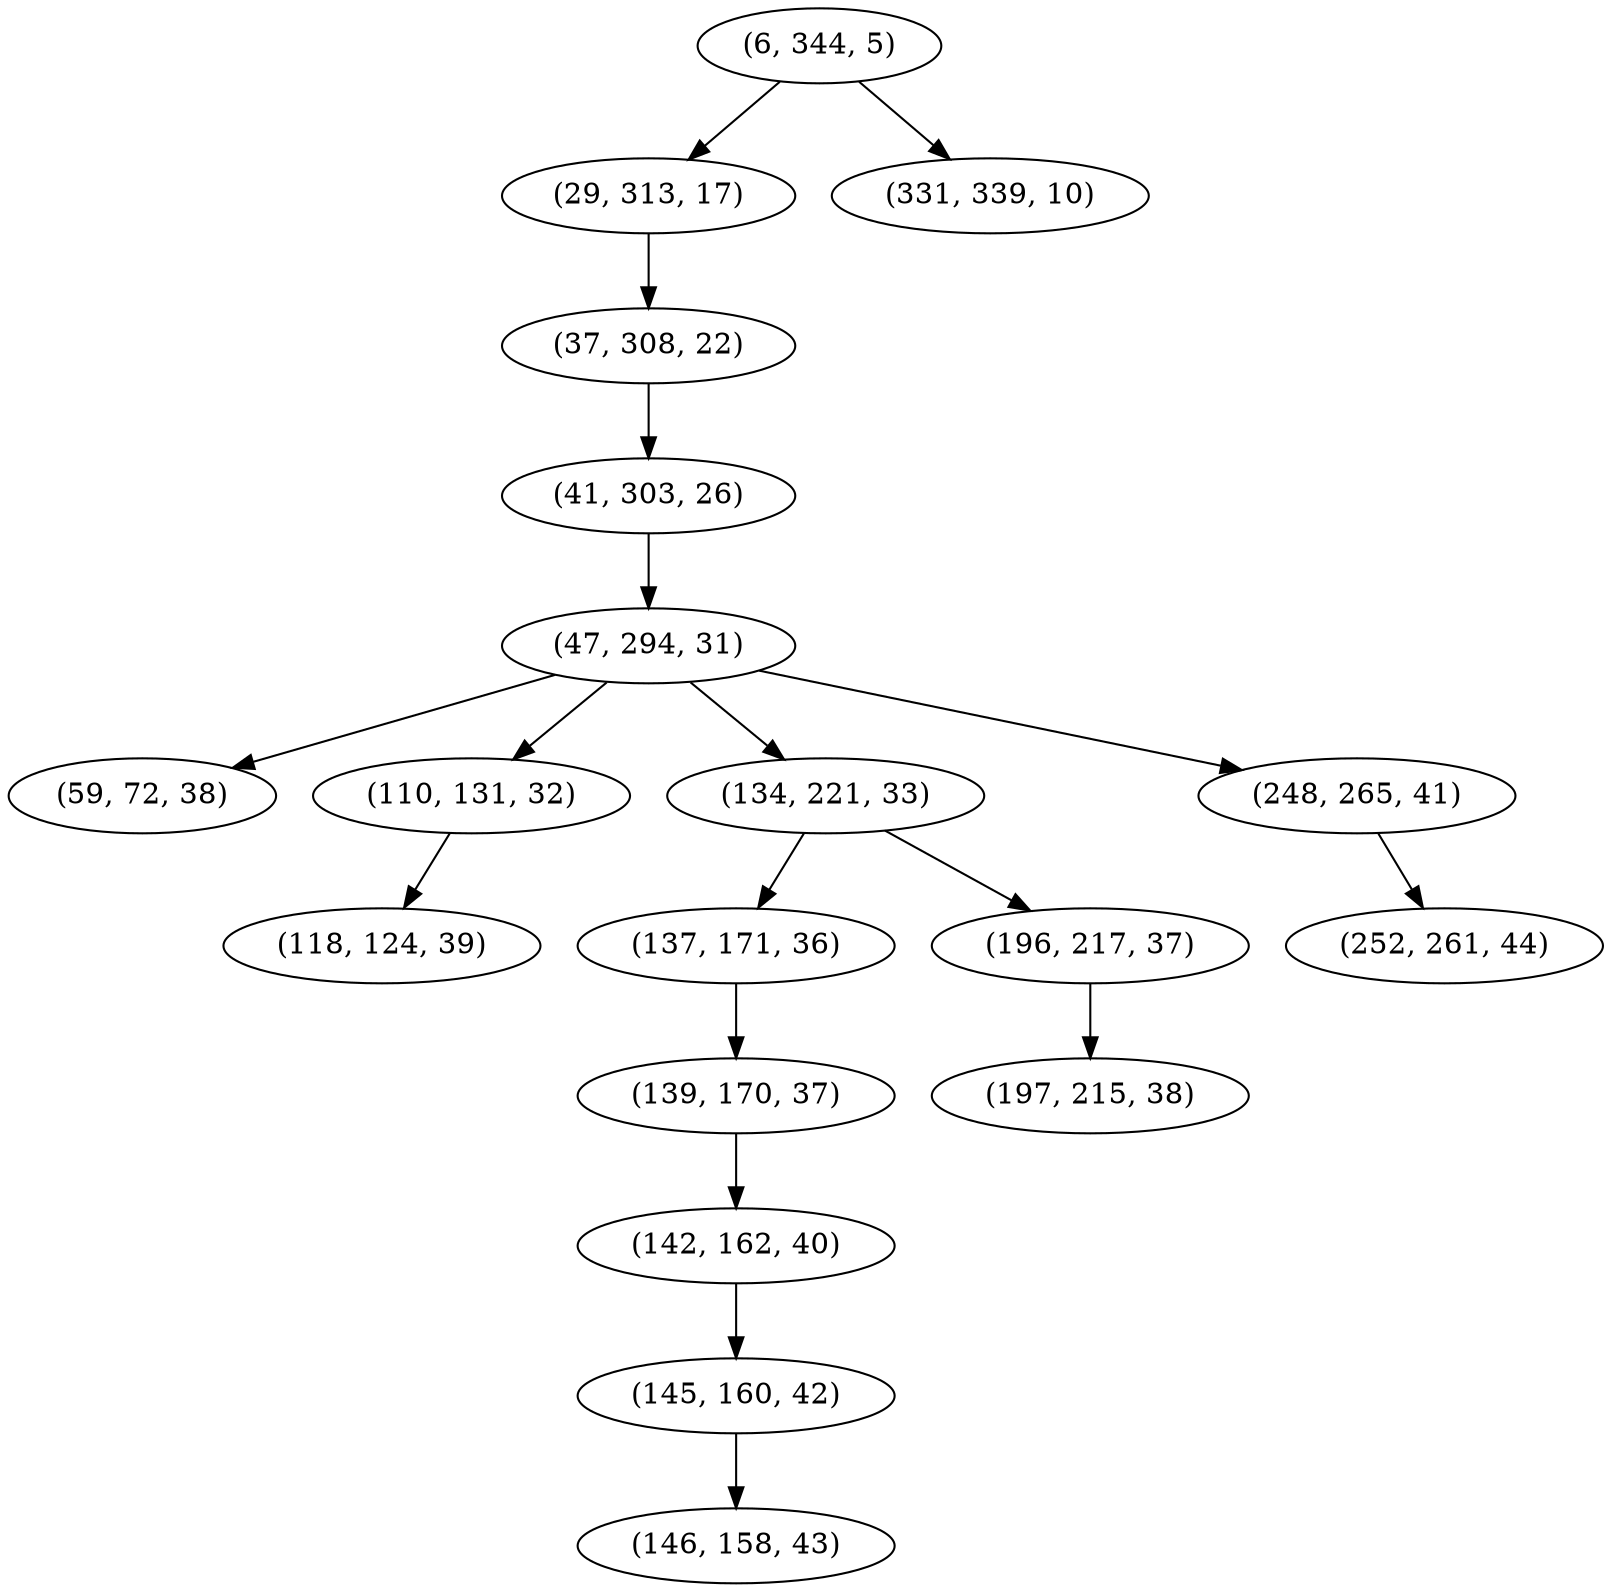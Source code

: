 digraph tree {
    "(6, 344, 5)";
    "(29, 313, 17)";
    "(37, 308, 22)";
    "(41, 303, 26)";
    "(47, 294, 31)";
    "(59, 72, 38)";
    "(110, 131, 32)";
    "(118, 124, 39)";
    "(134, 221, 33)";
    "(137, 171, 36)";
    "(139, 170, 37)";
    "(142, 162, 40)";
    "(145, 160, 42)";
    "(146, 158, 43)";
    "(196, 217, 37)";
    "(197, 215, 38)";
    "(248, 265, 41)";
    "(252, 261, 44)";
    "(331, 339, 10)";
    "(6, 344, 5)" -> "(29, 313, 17)";
    "(6, 344, 5)" -> "(331, 339, 10)";
    "(29, 313, 17)" -> "(37, 308, 22)";
    "(37, 308, 22)" -> "(41, 303, 26)";
    "(41, 303, 26)" -> "(47, 294, 31)";
    "(47, 294, 31)" -> "(59, 72, 38)";
    "(47, 294, 31)" -> "(110, 131, 32)";
    "(47, 294, 31)" -> "(134, 221, 33)";
    "(47, 294, 31)" -> "(248, 265, 41)";
    "(110, 131, 32)" -> "(118, 124, 39)";
    "(134, 221, 33)" -> "(137, 171, 36)";
    "(134, 221, 33)" -> "(196, 217, 37)";
    "(137, 171, 36)" -> "(139, 170, 37)";
    "(139, 170, 37)" -> "(142, 162, 40)";
    "(142, 162, 40)" -> "(145, 160, 42)";
    "(145, 160, 42)" -> "(146, 158, 43)";
    "(196, 217, 37)" -> "(197, 215, 38)";
    "(248, 265, 41)" -> "(252, 261, 44)";
}
